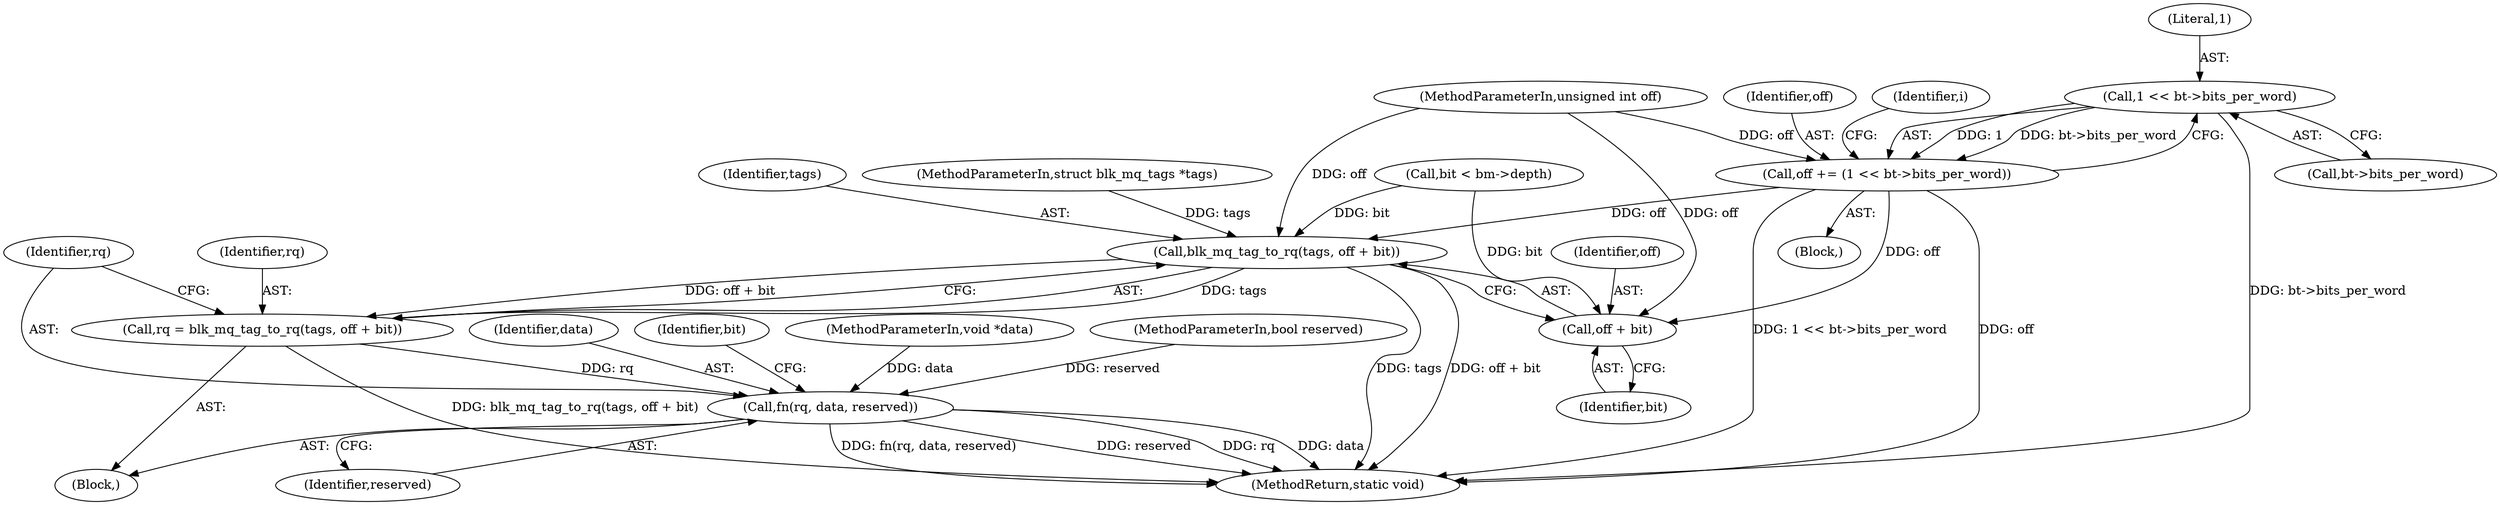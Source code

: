 digraph "0_linux_0048b4837affd153897ed1222283492070027aa9_2@pointer" {
"1000181" [label="(Call,1 << bt->bits_per_word)"];
"1000179" [label="(Call,off += (1 << bt->bits_per_word))"];
"1000170" [label="(Call,blk_mq_tag_to_rq(tags, off + bit))"];
"1000168" [label="(Call,rq = blk_mq_tag_to_rq(tags, off + bit))"];
"1000175" [label="(Call,fn(rq, data, reserved))"];
"1000172" [label="(Call,off + bit)"];
"1000180" [label="(Identifier,off)"];
"1000127" [label="(Identifier,i)"];
"1000170" [label="(Call,blk_mq_tag_to_rq(tags, off + bit))"];
"1000155" [label="(Identifier,bit)"];
"1000174" [label="(Identifier,bit)"];
"1000183" [label="(Call,bt->bits_per_word)"];
"1000178" [label="(Identifier,reserved)"];
"1000186" [label="(MethodReturn,static void)"];
"1000101" [label="(MethodParameterIn,struct blk_mq_tags *tags)"];
"1000105" [label="(MethodParameterIn,void *data)"];
"1000169" [label="(Identifier,rq)"];
"1000181" [label="(Call,1 << bt->bits_per_word)"];
"1000176" [label="(Identifier,rq)"];
"1000128" [label="(Block,)"];
"1000172" [label="(Call,off + bit)"];
"1000171" [label="(Identifier,tags)"];
"1000173" [label="(Identifier,off)"];
"1000182" [label="(Literal,1)"];
"1000106" [label="(MethodParameterIn,bool reserved)"];
"1000167" [label="(Block,)"];
"1000179" [label="(Call,off += (1 << bt->bits_per_word))"];
"1000177" [label="(Identifier,data)"];
"1000103" [label="(MethodParameterIn,unsigned int off)"];
"1000175" [label="(Call,fn(rq, data, reserved))"];
"1000149" [label="(Call,bit < bm->depth)"];
"1000168" [label="(Call,rq = blk_mq_tag_to_rq(tags, off + bit))"];
"1000181" -> "1000179"  [label="AST: "];
"1000181" -> "1000183"  [label="CFG: "];
"1000182" -> "1000181"  [label="AST: "];
"1000183" -> "1000181"  [label="AST: "];
"1000179" -> "1000181"  [label="CFG: "];
"1000181" -> "1000186"  [label="DDG: bt->bits_per_word"];
"1000181" -> "1000179"  [label="DDG: 1"];
"1000181" -> "1000179"  [label="DDG: bt->bits_per_word"];
"1000179" -> "1000128"  [label="AST: "];
"1000180" -> "1000179"  [label="AST: "];
"1000127" -> "1000179"  [label="CFG: "];
"1000179" -> "1000186"  [label="DDG: 1 << bt->bits_per_word"];
"1000179" -> "1000186"  [label="DDG: off"];
"1000179" -> "1000170"  [label="DDG: off"];
"1000179" -> "1000172"  [label="DDG: off"];
"1000103" -> "1000179"  [label="DDG: off"];
"1000170" -> "1000168"  [label="AST: "];
"1000170" -> "1000172"  [label="CFG: "];
"1000171" -> "1000170"  [label="AST: "];
"1000172" -> "1000170"  [label="AST: "];
"1000168" -> "1000170"  [label="CFG: "];
"1000170" -> "1000186"  [label="DDG: off + bit"];
"1000170" -> "1000186"  [label="DDG: tags"];
"1000170" -> "1000168"  [label="DDG: tags"];
"1000170" -> "1000168"  [label="DDG: off + bit"];
"1000101" -> "1000170"  [label="DDG: tags"];
"1000103" -> "1000170"  [label="DDG: off"];
"1000149" -> "1000170"  [label="DDG: bit"];
"1000168" -> "1000167"  [label="AST: "];
"1000169" -> "1000168"  [label="AST: "];
"1000176" -> "1000168"  [label="CFG: "];
"1000168" -> "1000186"  [label="DDG: blk_mq_tag_to_rq(tags, off + bit)"];
"1000168" -> "1000175"  [label="DDG: rq"];
"1000175" -> "1000167"  [label="AST: "];
"1000175" -> "1000178"  [label="CFG: "];
"1000176" -> "1000175"  [label="AST: "];
"1000177" -> "1000175"  [label="AST: "];
"1000178" -> "1000175"  [label="AST: "];
"1000155" -> "1000175"  [label="CFG: "];
"1000175" -> "1000186"  [label="DDG: reserved"];
"1000175" -> "1000186"  [label="DDG: rq"];
"1000175" -> "1000186"  [label="DDG: data"];
"1000175" -> "1000186"  [label="DDG: fn(rq, data, reserved)"];
"1000105" -> "1000175"  [label="DDG: data"];
"1000106" -> "1000175"  [label="DDG: reserved"];
"1000172" -> "1000174"  [label="CFG: "];
"1000173" -> "1000172"  [label="AST: "];
"1000174" -> "1000172"  [label="AST: "];
"1000103" -> "1000172"  [label="DDG: off"];
"1000149" -> "1000172"  [label="DDG: bit"];
}
